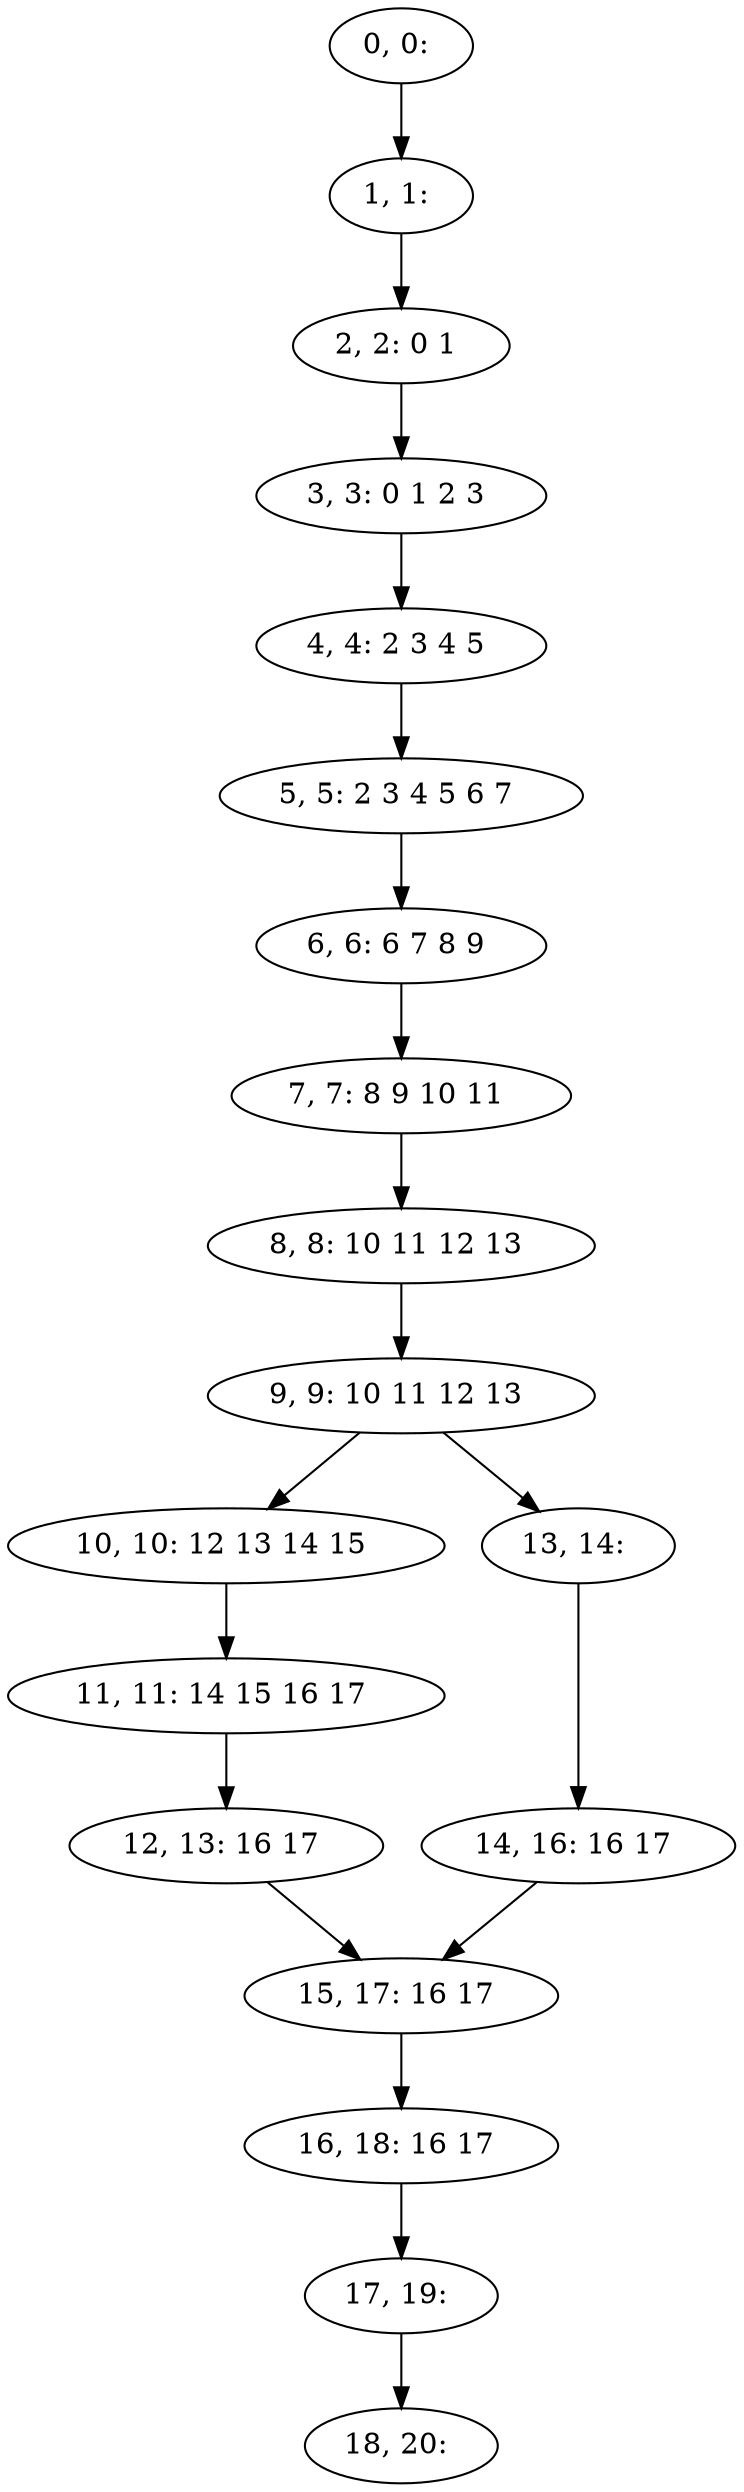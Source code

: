 digraph G {
0[label="0, 0: "];
1[label="1, 1: "];
2[label="2, 2: 0 1 "];
3[label="3, 3: 0 1 2 3 "];
4[label="4, 4: 2 3 4 5 "];
5[label="5, 5: 2 3 4 5 6 7 "];
6[label="6, 6: 6 7 8 9 "];
7[label="7, 7: 8 9 10 11 "];
8[label="8, 8: 10 11 12 13 "];
9[label="9, 9: 10 11 12 13 "];
10[label="10, 10: 12 13 14 15 "];
11[label="11, 11: 14 15 16 17 "];
12[label="12, 13: 16 17 "];
13[label="13, 14: "];
14[label="14, 16: 16 17 "];
15[label="15, 17: 16 17 "];
16[label="16, 18: 16 17 "];
17[label="17, 19: "];
18[label="18, 20: "];
0->1 ;
1->2 ;
2->3 ;
3->4 ;
4->5 ;
5->6 ;
6->7 ;
7->8 ;
8->9 ;
9->10 ;
9->13 ;
10->11 ;
11->12 ;
12->15 ;
13->14 ;
14->15 ;
15->16 ;
16->17 ;
17->18 ;
}
